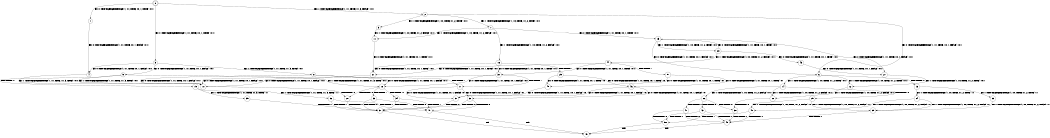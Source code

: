 digraph BCG {
size = "7, 10.5";
center = TRUE;
node [shape = circle];
0 [peripheries = 2];
0 -> 1 [label = "EX !0 !ATOMIC_EXCH_BRANCH (1, +1, TRUE, +0, 1, TRUE) !:0:1:"];
0 -> 2 [label = "EX !1 !ATOMIC_EXCH_BRANCH (1, +1, TRUE, +1, 3, FALSE) !:0:1:"];
0 -> 3 [label = "EX !0 !ATOMIC_EXCH_BRANCH (1, +1, TRUE, +0, 1, TRUE) !:0:1:"];
1 -> 4 [label = "EX !0 !ATOMIC_EXCH_BRANCH (1, +1, TRUE, +0, 1, FALSE) !:0:1:"];
2 -> 5 [label = "EX !1 !ATOMIC_EXCH_BRANCH (1, +0, TRUE, +1, 2, TRUE) !:0:1:"];
2 -> 6 [label = "EX !0 !ATOMIC_EXCH_BRANCH (1, +1, TRUE, +0, 1, FALSE) !:0:1:"];
2 -> 7 [label = "EX !1 !ATOMIC_EXCH_BRANCH (1, +0, TRUE, +1, 2, TRUE) !:0:1:"];
3 -> 4 [label = "EX !0 !ATOMIC_EXCH_BRANCH (1, +1, TRUE, +0, 1, FALSE) !:0:1:"];
3 -> 8 [label = "EX !1 !ATOMIC_EXCH_BRANCH (1, +1, TRUE, +1, 3, TRUE) !:0:1:"];
3 -> 9 [label = "EX !0 !ATOMIC_EXCH_BRANCH (1, +1, TRUE, +0, 1, FALSE) !:0:1:"];
4 -> 10 [label = "EX !1 !ATOMIC_EXCH_BRANCH (1, +1, TRUE, +1, 3, TRUE) !:0:1:"];
5 -> 11 [label = "EX !1 !ATOMIC_EXCH_BRANCH (1, +0, TRUE, +1, 2, FALSE) !:0:1:"];
6 -> 12 [label = "EX !1 !ATOMIC_EXCH_BRANCH (1, +0, TRUE, +1, 2, TRUE) !:0:1:"];
6 -> 13 [label = "TERMINATE !0"];
6 -> 14 [label = "EX !1 !ATOMIC_EXCH_BRANCH (1, +0, TRUE, +1, 2, TRUE) !:0:1:"];
7 -> 11 [label = "EX !1 !ATOMIC_EXCH_BRANCH (1, +0, TRUE, +1, 2, FALSE) !:0:1:"];
7 -> 15 [label = "EX !0 !ATOMIC_EXCH_BRANCH (1, +1, TRUE, +0, 1, TRUE) !:0:1:"];
7 -> 16 [label = "EX !1 !ATOMIC_EXCH_BRANCH (1, +0, TRUE, +1, 2, FALSE) !:0:1:"];
8 -> 10 [label = "EX !0 !ATOMIC_EXCH_BRANCH (1, +1, TRUE, +0, 1, FALSE) !:0:1:"];
8 -> 17 [label = "TERMINATE !1"];
8 -> 18 [label = "EX !0 !ATOMIC_EXCH_BRANCH (1, +1, TRUE, +0, 1, FALSE) !:0:1:"];
9 -> 10 [label = "EX !1 !ATOMIC_EXCH_BRANCH (1, +1, TRUE, +1, 3, TRUE) !:0:1:"];
9 -> 19 [label = "TERMINATE !0"];
9 -> 18 [label = "EX !1 !ATOMIC_EXCH_BRANCH (1, +1, TRUE, +1, 3, TRUE) !:0:1:"];
10 -> 20 [label = "TERMINATE !0"];
11 -> 21 [label = "EX !0 !ATOMIC_EXCH_BRANCH (1, +1, TRUE, +0, 1, TRUE) !:0:1:"];
12 -> 22 [label = "EX !1 !ATOMIC_EXCH_BRANCH (1, +0, TRUE, +1, 2, FALSE) !:0:1:"];
13 -> 23 [label = "EX !1 !ATOMIC_EXCH_BRANCH (1, +0, TRUE, +1, 2, TRUE) !:1:"];
13 -> 24 [label = "EX !1 !ATOMIC_EXCH_BRANCH (1, +0, TRUE, +1, 2, TRUE) !:1:"];
14 -> 22 [label = "EX !1 !ATOMIC_EXCH_BRANCH (1, +0, TRUE, +1, 2, FALSE) !:0:1:"];
14 -> 25 [label = "TERMINATE !0"];
14 -> 26 [label = "EX !1 !ATOMIC_EXCH_BRANCH (1, +0, TRUE, +1, 2, FALSE) !:0:1:"];
15 -> 27 [label = "EX !0 !ATOMIC_EXCH_BRANCH (1, +1, TRUE, +0, 1, FALSE) !:0:1:"];
15 -> 28 [label = "EX !1 !ATOMIC_EXCH_BRANCH (1, +0, TRUE, +1, 2, TRUE) !:0:1:"];
15 -> 6 [label = "EX !0 !ATOMIC_EXCH_BRANCH (1, +1, TRUE, +0, 1, FALSE) !:0:1:"];
16 -> 21 [label = "EX !0 !ATOMIC_EXCH_BRANCH (1, +1, TRUE, +0, 1, TRUE) !:0:1:"];
16 -> 29 [label = "TERMINATE !1"];
16 -> 30 [label = "EX !0 !ATOMIC_EXCH_BRANCH (1, +1, TRUE, +0, 1, TRUE) !:0:1:"];
17 -> 31 [label = "EX !0 !ATOMIC_EXCH_BRANCH (1, +1, TRUE, +0, 1, FALSE) !:0:"];
17 -> 32 [label = "EX !0 !ATOMIC_EXCH_BRANCH (1, +1, TRUE, +0, 1, FALSE) !:0:"];
18 -> 20 [label = "TERMINATE !0"];
18 -> 33 [label = "TERMINATE !1"];
18 -> 34 [label = "TERMINATE !0"];
19 -> 35 [label = "EX !1 !ATOMIC_EXCH_BRANCH (1, +1, TRUE, +1, 3, TRUE) !:1:"];
19 -> 36 [label = "EX !1 !ATOMIC_EXCH_BRANCH (1, +1, TRUE, +1, 3, TRUE) !:1:"];
20 -> 37 [label = "TERMINATE !1"];
21 -> 10 [label = "EX !0 !ATOMIC_EXCH_BRANCH (1, +1, TRUE, +0, 1, FALSE) !:0:1:"];
22 -> 38 [label = "TERMINATE !0"];
23 -> 39 [label = "EX !1 !ATOMIC_EXCH_BRANCH (1, +0, TRUE, +1, 2, FALSE) !:1:"];
24 -> 39 [label = "EX !1 !ATOMIC_EXCH_BRANCH (1, +0, TRUE, +1, 2, FALSE) !:1:"];
24 -> 40 [label = "EX !1 !ATOMIC_EXCH_BRANCH (1, +0, TRUE, +1, 2, FALSE) !:1:"];
25 -> 39 [label = "EX !1 !ATOMIC_EXCH_BRANCH (1, +0, TRUE, +1, 2, FALSE) !:1:"];
25 -> 40 [label = "EX !1 !ATOMIC_EXCH_BRANCH (1, +0, TRUE, +1, 2, FALSE) !:1:"];
26 -> 38 [label = "TERMINATE !0"];
26 -> 41 [label = "TERMINATE !1"];
26 -> 42 [label = "TERMINATE !0"];
27 -> 12 [label = "EX !1 !ATOMIC_EXCH_BRANCH (1, +0, TRUE, +1, 2, TRUE) !:0:1:"];
28 -> 43 [label = "EX !0 !ATOMIC_EXCH_BRANCH (1, +1, TRUE, +0, 1, TRUE) !:0:1:"];
28 -> 44 [label = "EX !1 !ATOMIC_EXCH_BRANCH (1, +0, TRUE, +1, 2, FALSE) !:0:1:"];
28 -> 15 [label = "EX !0 !ATOMIC_EXCH_BRANCH (1, +1, TRUE, +0, 1, TRUE) !:0:1:"];
29 -> 45 [label = "EX !0 !ATOMIC_EXCH_BRANCH (1, +1, TRUE, +0, 1, TRUE) !:0:"];
29 -> 46 [label = "EX !0 !ATOMIC_EXCH_BRANCH (1, +1, TRUE, +0, 1, TRUE) !:0:"];
30 -> 10 [label = "EX !0 !ATOMIC_EXCH_BRANCH (1, +1, TRUE, +0, 1, FALSE) !:0:1:"];
30 -> 17 [label = "TERMINATE !1"];
30 -> 18 [label = "EX !0 !ATOMIC_EXCH_BRANCH (1, +1, TRUE, +0, 1, FALSE) !:0:1:"];
31 -> 37 [label = "TERMINATE !0"];
32 -> 37 [label = "TERMINATE !0"];
32 -> 47 [label = "TERMINATE !0"];
33 -> 37 [label = "TERMINATE !0"];
33 -> 47 [label = "TERMINATE !0"];
34 -> 37 [label = "TERMINATE !1"];
34 -> 47 [label = "TERMINATE !1"];
35 -> 37 [label = "TERMINATE !1"];
36 -> 37 [label = "TERMINATE !1"];
36 -> 47 [label = "TERMINATE !1"];
37 -> 48 [label = "exit"];
38 -> 49 [label = "TERMINATE !1"];
39 -> 49 [label = "TERMINATE !1"];
40 -> 49 [label = "TERMINATE !1"];
40 -> 50 [label = "TERMINATE !1"];
41 -> 49 [label = "TERMINATE !0"];
41 -> 50 [label = "TERMINATE !0"];
42 -> 49 [label = "TERMINATE !1"];
42 -> 50 [label = "TERMINATE !1"];
43 -> 27 [label = "EX !0 !ATOMIC_EXCH_BRANCH (1, +1, TRUE, +0, 1, FALSE) !:0:1:"];
44 -> 21 [label = "EX !0 !ATOMIC_EXCH_BRANCH (1, +1, TRUE, +0, 1, TRUE) !:0:1:"];
44 -> 51 [label = "TERMINATE !1"];
44 -> 30 [label = "EX !0 !ATOMIC_EXCH_BRANCH (1, +1, TRUE, +0, 1, TRUE) !:0:1:"];
45 -> 31 [label = "EX !0 !ATOMIC_EXCH_BRANCH (1, +1, TRUE, +0, 1, FALSE) !:0:"];
46 -> 31 [label = "EX !0 !ATOMIC_EXCH_BRANCH (1, +1, TRUE, +0, 1, FALSE) !:0:"];
46 -> 32 [label = "EX !0 !ATOMIC_EXCH_BRANCH (1, +1, TRUE, +0, 1, FALSE) !:0:"];
47 -> 48 [label = "exit"];
49 -> 48 [label = "exit"];
50 -> 48 [label = "exit"];
51 -> 45 [label = "EX !0 !ATOMIC_EXCH_BRANCH (1, +1, TRUE, +0, 1, TRUE) !:0:"];
51 -> 46 [label = "EX !0 !ATOMIC_EXCH_BRANCH (1, +1, TRUE, +0, 1, TRUE) !:0:"];
}
